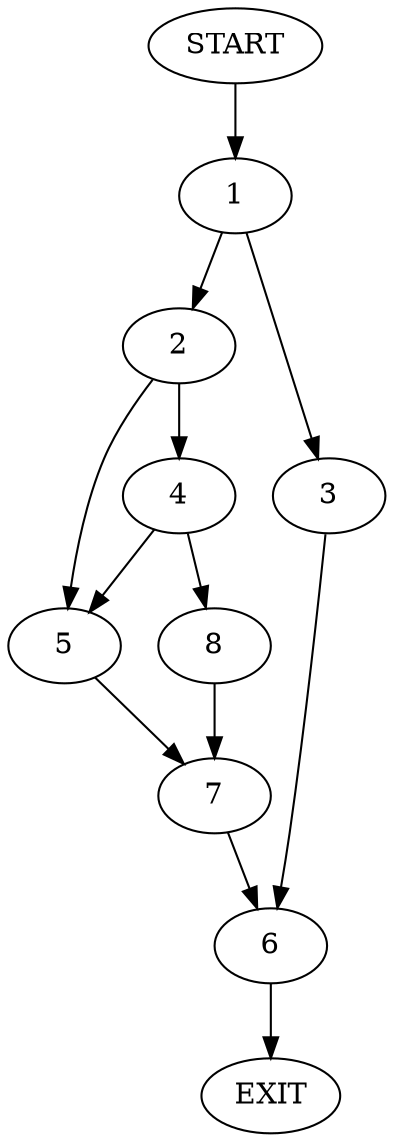 digraph {
0 [label="START"]
9 [label="EXIT"]
0 -> 1
1 -> 2
1 -> 3
2 -> 4
2 -> 5
3 -> 6
5 -> 7
4 -> 5
4 -> 8
8 -> 7
7 -> 6
6 -> 9
}
